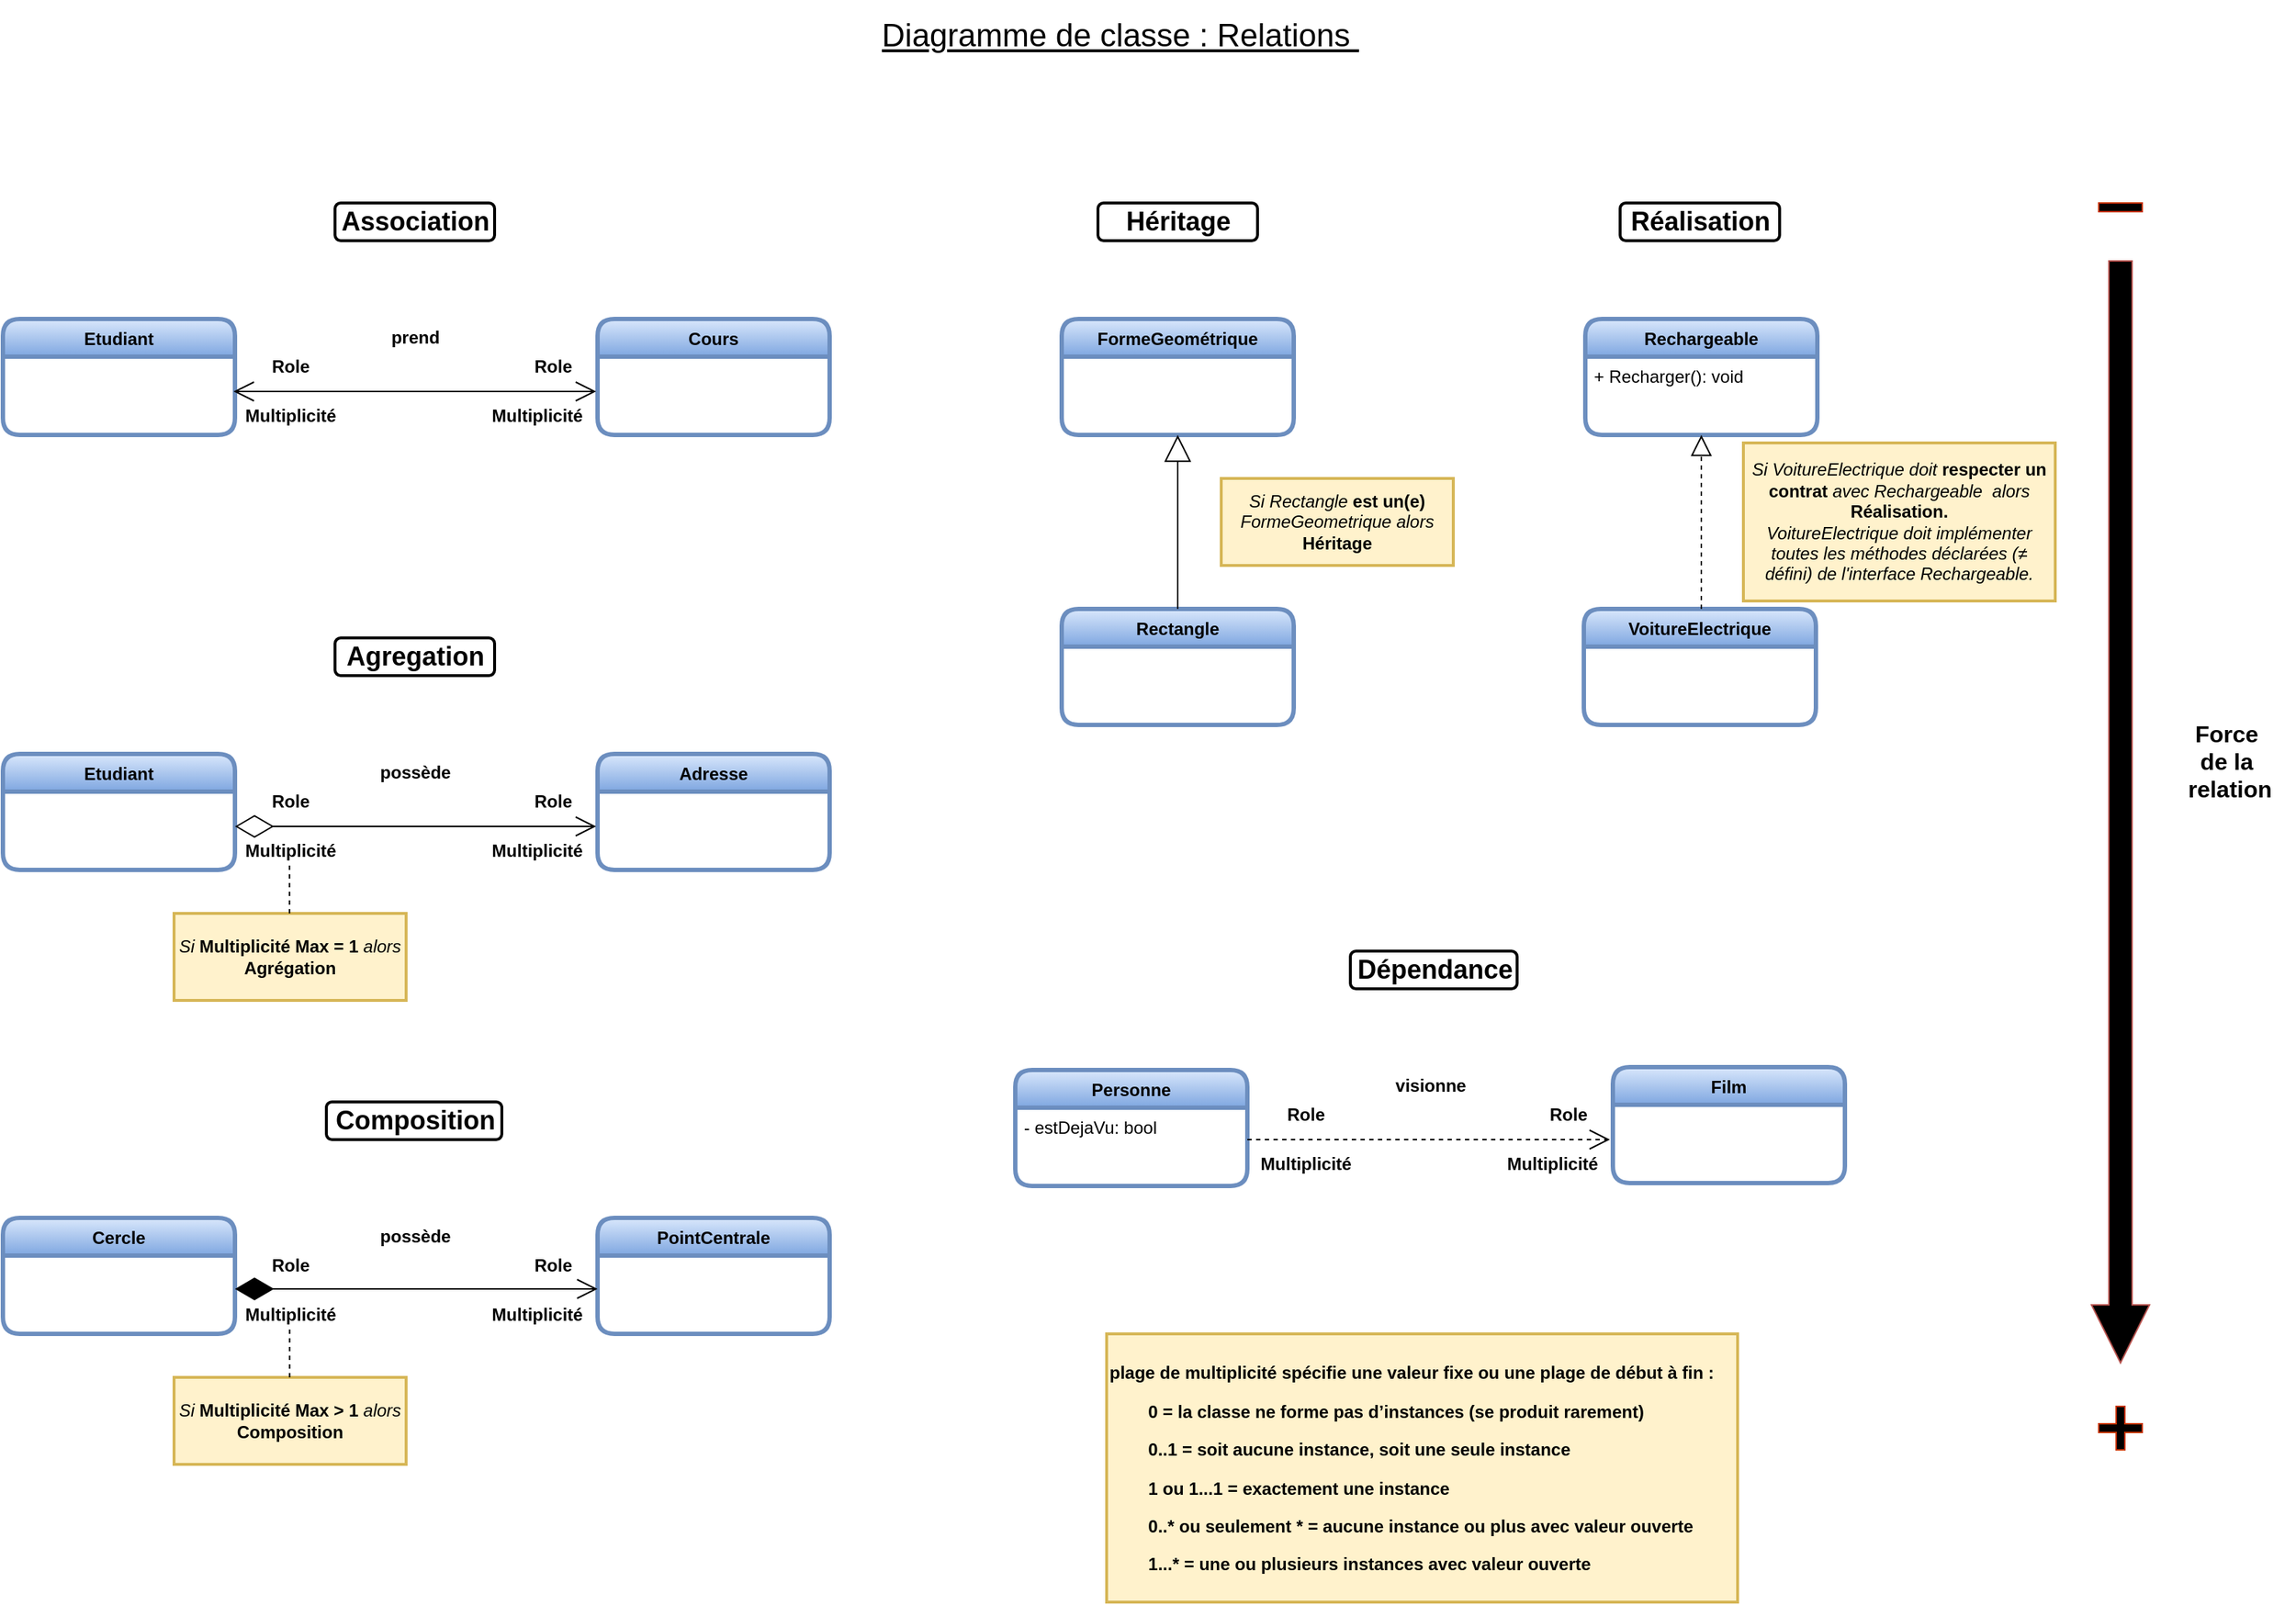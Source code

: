 <mxfile version="26.0.9">
  <diagram name="Page-1" id="M4C6xEtLF-uh_DKwhokW">
    <mxGraphModel dx="1793" dy="1045" grid="0" gridSize="10" guides="1" tooltips="1" connect="1" arrows="1" fold="1" page="1" pageScale="1" pageWidth="827" pageHeight="1169" background="#ffffff" math="0" shadow="0">
      <root>
        <mxCell id="0" />
        <mxCell id="1" parent="0" />
        <mxCell id="d_4lq_td915cmehGtjuc-1" value="Cours" style="swimlane;fontStyle=1;align=center;verticalAlign=top;childLayout=stackLayout;horizontal=1;startSize=26;horizontalStack=0;resizeParent=1;resizeParentMax=0;resizeLast=0;collapsible=1;marginBottom=0;whiteSpace=wrap;html=1;strokeWidth=3;rounded=1;fillColor=#dae8fc;strokeColor=#6c8ebf;gradientColor=#7ea6e0;" vertex="1" parent="1">
          <mxGeometry x="480" y="280" width="160" height="80" as="geometry" />
        </mxCell>
        <mxCell id="d_4lq_td915cmehGtjuc-5" value="&lt;font style=&quot;font-size: 22px;&quot;&gt;&lt;span style=&quot;font-weight: normal;&quot;&gt;&lt;u&gt;Diagramme de classe : Relations&amp;nbsp;&lt;/u&gt;&lt;/span&gt;&lt;/font&gt;" style="text;align=center;fontStyle=1;verticalAlign=middle;spacingLeft=3;spacingRight=3;strokeColor=none;rotatable=0;points=[[0,0.5],[1,0.5]];portConstraint=eastwest;html=1;fontSize=20;spacingBottom=0;spacing=12;" vertex="1" parent="1">
          <mxGeometry x="640" y="60" width="399" height="50" as="geometry" />
        </mxCell>
        <mxCell id="d_4lq_td915cmehGtjuc-6" value="Etudiant" style="swimlane;fontStyle=1;align=center;verticalAlign=top;childLayout=stackLayout;horizontal=1;startSize=26;horizontalStack=0;resizeParent=1;resizeParentMax=0;resizeLast=0;collapsible=1;marginBottom=0;whiteSpace=wrap;html=1;strokeWidth=3;rounded=1;fillColor=#dae8fc;strokeColor=#6c8ebf;gradientColor=#7ea6e0;" vertex="1" parent="1">
          <mxGeometry x="70" y="280" width="160" height="80" as="geometry" />
        </mxCell>
        <mxCell id="d_4lq_td915cmehGtjuc-26" value="&lt;font style=&quot;font-size: 18px;&quot;&gt;Association&lt;/font&gt;" style="text;align=center;fontStyle=1;verticalAlign=middle;spacingLeft=3;spacingRight=3;rotatable=0;points=[[0,0.5],[1,0.5]];portConstraint=eastwest;html=1;strokeColor=default;strokeWidth=2;rounded=1;" vertex="1" parent="1">
          <mxGeometry x="299" y="200" width="110" height="26" as="geometry" />
        </mxCell>
        <mxCell id="d_4lq_td915cmehGtjuc-27" value="&lt;font style=&quot;font-size: 18px;&quot;&gt;Agregation&lt;/font&gt;" style="text;align=center;fontStyle=1;verticalAlign=middle;spacingLeft=3;spacingRight=3;rotatable=0;points=[[0,0.5],[1,0.5]];portConstraint=eastwest;html=1;strokeColor=default;strokeWidth=2;rounded=1;" vertex="1" parent="1">
          <mxGeometry x="299" y="500" width="110" height="26" as="geometry" />
        </mxCell>
        <mxCell id="d_4lq_td915cmehGtjuc-33" value="prend" style="text;align=center;fontStyle=1;verticalAlign=middle;spacingLeft=3;spacingRight=3;strokeColor=none;rotatable=0;points=[[0,0.5],[1,0.5]];portConstraint=eastwest;html=1;" vertex="1" parent="1">
          <mxGeometry x="314" y="280" width="80" height="26" as="geometry" />
        </mxCell>
        <mxCell id="d_4lq_td915cmehGtjuc-37" value="Role" style="text;align=center;fontStyle=1;verticalAlign=middle;spacingLeft=3;spacingRight=3;strokeColor=none;rotatable=0;points=[[0,0.5],[1,0.5]];portConstraint=eastwest;html=1;" vertex="1" parent="1">
          <mxGeometry x="409" y="300" width="80" height="26" as="geometry" />
        </mxCell>
        <mxCell id="d_4lq_td915cmehGtjuc-38" value="Role" style="text;align=center;fontStyle=1;verticalAlign=middle;spacingLeft=3;spacingRight=3;strokeColor=none;rotatable=0;points=[[0,0.5],[1,0.5]];portConstraint=eastwest;html=1;" vertex="1" parent="1">
          <mxGeometry x="228" y="300" width="80" height="26" as="geometry" />
        </mxCell>
        <mxCell id="d_4lq_td915cmehGtjuc-39" value="Multiplicité" style="text;align=center;fontStyle=1;verticalAlign=middle;spacingLeft=3;spacingRight=3;strokeColor=none;rotatable=0;points=[[0,0.5],[1,0.5]];portConstraint=eastwest;html=1;" vertex="1" parent="1">
          <mxGeometry x="228" y="334" width="80" height="26" as="geometry" />
        </mxCell>
        <mxCell id="d_4lq_td915cmehGtjuc-40" value="Multiplicité" style="text;align=center;fontStyle=1;verticalAlign=middle;spacingLeft=3;spacingRight=3;strokeColor=none;rotatable=0;points=[[0,0.5],[1,0.5]];portConstraint=eastwest;html=1;" vertex="1" parent="1">
          <mxGeometry x="398" y="334" width="80" height="26" as="geometry" />
        </mxCell>
        <mxCell id="d_4lq_td915cmehGtjuc-42" value="" style="endArrow=open;endFill=1;endSize=12;html=1;rounded=0;" edge="1" parent="1">
          <mxGeometry width="160" relative="1" as="geometry">
            <mxPoint x="339" y="330" as="sourcePoint" />
            <mxPoint x="479" y="330" as="targetPoint" />
          </mxGeometry>
        </mxCell>
        <mxCell id="d_4lq_td915cmehGtjuc-43" value="" style="endArrow=open;endFill=1;endSize=12;html=1;rounded=0;" edge="1" parent="1">
          <mxGeometry width="160" relative="1" as="geometry">
            <mxPoint x="339" y="330" as="sourcePoint" />
            <mxPoint x="229" y="330" as="targetPoint" />
          </mxGeometry>
        </mxCell>
        <mxCell id="d_4lq_td915cmehGtjuc-44" value="Adresse" style="swimlane;fontStyle=1;align=center;verticalAlign=top;childLayout=stackLayout;horizontal=1;startSize=26;horizontalStack=0;resizeParent=1;resizeParentMax=0;resizeLast=0;collapsible=1;marginBottom=0;whiteSpace=wrap;html=1;strokeWidth=3;rounded=1;fillColor=#dae8fc;strokeColor=#6c8ebf;gradientColor=#7ea6e0;" vertex="1" parent="1">
          <mxGeometry x="480" y="580" width="160" height="80" as="geometry" />
        </mxCell>
        <mxCell id="d_4lq_td915cmehGtjuc-45" value="Etudiant" style="swimlane;fontStyle=1;align=center;verticalAlign=top;childLayout=stackLayout;horizontal=1;startSize=26;horizontalStack=0;resizeParent=1;resizeParentMax=0;resizeLast=0;collapsible=1;marginBottom=0;whiteSpace=wrap;html=1;strokeWidth=3;rounded=1;fillColor=#dae8fc;strokeColor=#6c8ebf;gradientColor=#7ea6e0;" vertex="1" parent="1">
          <mxGeometry x="70" y="580" width="160" height="80" as="geometry" />
        </mxCell>
        <mxCell id="d_4lq_td915cmehGtjuc-46" value="possède" style="text;align=center;fontStyle=1;verticalAlign=middle;spacingLeft=3;spacingRight=3;strokeColor=none;rotatable=0;points=[[0,0.5],[1,0.5]];portConstraint=eastwest;html=1;" vertex="1" parent="1">
          <mxGeometry x="314" y="580" width="80" height="26" as="geometry" />
        </mxCell>
        <mxCell id="d_4lq_td915cmehGtjuc-47" value="Role" style="text;align=center;fontStyle=1;verticalAlign=middle;spacingLeft=3;spacingRight=3;strokeColor=none;rotatable=0;points=[[0,0.5],[1,0.5]];portConstraint=eastwest;html=1;" vertex="1" parent="1">
          <mxGeometry x="409" y="600" width="80" height="26" as="geometry" />
        </mxCell>
        <mxCell id="d_4lq_td915cmehGtjuc-48" value="Role" style="text;align=center;fontStyle=1;verticalAlign=middle;spacingLeft=3;spacingRight=3;strokeColor=none;rotatable=0;points=[[0,0.5],[1,0.5]];portConstraint=eastwest;html=1;" vertex="1" parent="1">
          <mxGeometry x="228" y="600" width="80" height="26" as="geometry" />
        </mxCell>
        <mxCell id="d_4lq_td915cmehGtjuc-49" value="Multiplicité" style="text;align=center;fontStyle=1;verticalAlign=middle;spacingLeft=3;spacingRight=3;strokeColor=none;rotatable=0;points=[[0,0.5],[1,0.5]];portConstraint=eastwest;html=1;" vertex="1" parent="1">
          <mxGeometry x="228" y="634" width="80" height="26" as="geometry" />
        </mxCell>
        <mxCell id="d_4lq_td915cmehGtjuc-50" value="Multiplicité" style="text;align=center;fontStyle=1;verticalAlign=middle;spacingLeft=3;spacingRight=3;strokeColor=none;rotatable=0;points=[[0,0.5],[1,0.5]];portConstraint=eastwest;html=1;" vertex="1" parent="1">
          <mxGeometry x="398" y="634" width="80" height="26" as="geometry" />
        </mxCell>
        <mxCell id="d_4lq_td915cmehGtjuc-51" value="" style="endArrow=open;endFill=1;endSize=12;html=1;rounded=0;" edge="1" parent="1">
          <mxGeometry width="160" relative="1" as="geometry">
            <mxPoint x="339" y="630" as="sourcePoint" />
            <mxPoint x="479" y="630" as="targetPoint" />
          </mxGeometry>
        </mxCell>
        <mxCell id="d_4lq_td915cmehGtjuc-53" value="" style="endArrow=diamondThin;endFill=0;endSize=24;html=1;rounded=0;" edge="1" parent="1">
          <mxGeometry width="160" relative="1" as="geometry">
            <mxPoint x="340" y="630" as="sourcePoint" />
            <mxPoint x="230" y="630" as="targetPoint" />
          </mxGeometry>
        </mxCell>
        <mxCell id="d_4lq_td915cmehGtjuc-55" value="&lt;font style=&quot;font-size: 18px;&quot;&gt;Composition&lt;/font&gt;" style="text;align=center;fontStyle=1;verticalAlign=middle;spacingLeft=3;spacingRight=3;rotatable=0;points=[[0,0.5],[1,0.5]];portConstraint=eastwest;html=1;strokeColor=default;strokeWidth=2;rounded=1;" vertex="1" parent="1">
          <mxGeometry x="293" y="820" width="121" height="26" as="geometry" />
        </mxCell>
        <mxCell id="d_4lq_td915cmehGtjuc-56" value="PointCentrale" style="swimlane;fontStyle=1;align=center;verticalAlign=top;childLayout=stackLayout;horizontal=1;startSize=26;horizontalStack=0;resizeParent=1;resizeParentMax=0;resizeLast=0;collapsible=1;marginBottom=0;whiteSpace=wrap;html=1;strokeWidth=3;rounded=1;fillColor=#dae8fc;strokeColor=#6c8ebf;gradientColor=#7ea6e0;" vertex="1" parent="1">
          <mxGeometry x="480" y="900" width="160" height="80" as="geometry" />
        </mxCell>
        <mxCell id="d_4lq_td915cmehGtjuc-57" value="Cercle" style="swimlane;fontStyle=1;align=center;verticalAlign=top;childLayout=stackLayout;horizontal=1;startSize=26;horizontalStack=0;resizeParent=1;resizeParentMax=0;resizeLast=0;collapsible=1;marginBottom=0;whiteSpace=wrap;html=1;strokeWidth=3;rounded=1;fillColor=#dae8fc;strokeColor=#6c8ebf;gradientColor=#7ea6e0;" vertex="1" parent="1">
          <mxGeometry x="70" y="900" width="160" height="80" as="geometry" />
        </mxCell>
        <mxCell id="d_4lq_td915cmehGtjuc-58" value="possède" style="text;align=center;fontStyle=1;verticalAlign=middle;spacingLeft=3;spacingRight=3;strokeColor=none;rotatable=0;points=[[0,0.5],[1,0.5]];portConstraint=eastwest;html=1;" vertex="1" parent="1">
          <mxGeometry x="314" y="900" width="80" height="26" as="geometry" />
        </mxCell>
        <mxCell id="d_4lq_td915cmehGtjuc-59" value="Role" style="text;align=center;fontStyle=1;verticalAlign=middle;spacingLeft=3;spacingRight=3;strokeColor=none;rotatable=0;points=[[0,0.5],[1,0.5]];portConstraint=eastwest;html=1;" vertex="1" parent="1">
          <mxGeometry x="409" y="920" width="80" height="26" as="geometry" />
        </mxCell>
        <mxCell id="d_4lq_td915cmehGtjuc-60" value="Role" style="text;align=center;fontStyle=1;verticalAlign=middle;spacingLeft=3;spacingRight=3;strokeColor=none;rotatable=0;points=[[0,0.5],[1,0.5]];portConstraint=eastwest;html=1;" vertex="1" parent="1">
          <mxGeometry x="228" y="920" width="80" height="26" as="geometry" />
        </mxCell>
        <mxCell id="d_4lq_td915cmehGtjuc-61" value="Multiplicité" style="text;align=center;fontStyle=1;verticalAlign=middle;spacingLeft=3;spacingRight=3;strokeColor=none;rotatable=0;points=[[0,0.5],[1,0.5]];portConstraint=eastwest;html=1;" vertex="1" parent="1">
          <mxGeometry x="228" y="954" width="80" height="26" as="geometry" />
        </mxCell>
        <mxCell id="d_4lq_td915cmehGtjuc-62" value="Multiplicité" style="text;align=center;fontStyle=1;verticalAlign=middle;spacingLeft=3;spacingRight=3;strokeColor=none;rotatable=0;points=[[0,0.5],[1,0.5]];portConstraint=eastwest;html=1;" vertex="1" parent="1">
          <mxGeometry x="398" y="954" width="80" height="26" as="geometry" />
        </mxCell>
        <mxCell id="d_4lq_td915cmehGtjuc-63" value="" style="endArrow=open;endFill=1;endSize=12;html=1;rounded=0;" edge="1" parent="1">
          <mxGeometry width="160" relative="1" as="geometry">
            <mxPoint x="340" y="949" as="sourcePoint" />
            <mxPoint x="480" y="949" as="targetPoint" />
          </mxGeometry>
        </mxCell>
        <mxCell id="d_4lq_td915cmehGtjuc-65" value="&lt;i&gt;Si&lt;/i&gt; &lt;b&gt;&lt;font style=&quot;color: rgb(0, 0, 0);&quot;&gt;Multiplicité Max = 1&lt;/font&gt;&lt;/b&gt; &lt;i&gt;alors&lt;/i&gt;&lt;br&gt;&lt;font style=&quot;color: rgb(0, 0, 0);&quot;&gt;&lt;b&gt;Agrégation&lt;/b&gt;&lt;/font&gt;" style="text;html=1;align=center;verticalAlign=middle;whiteSpace=wrap;rounded=0;fillColor=#fff2cc;strokeColor=#d6b656;strokeWidth=2;" vertex="1" parent="1">
          <mxGeometry x="188" y="690" width="160" height="60" as="geometry" />
        </mxCell>
        <mxCell id="d_4lq_td915cmehGtjuc-66" value="&lt;i&gt;Si&lt;/i&gt; &lt;b&gt;Multiplicité Max &amp;gt; 1&lt;/b&gt; &lt;i&gt;alors&lt;/i&gt;&lt;br&gt;&lt;b&gt;Composition&lt;/b&gt;" style="text;html=1;align=center;verticalAlign=middle;whiteSpace=wrap;rounded=0;fillColor=#fff2cc;strokeColor=#d6b656;strokeWidth=2;" vertex="1" parent="1">
          <mxGeometry x="188" y="1010" width="160" height="60" as="geometry" />
        </mxCell>
        <mxCell id="d_4lq_td915cmehGtjuc-68" value="" style="endArrow=diamondThin;endFill=1;endSize=24;html=1;rounded=0;" edge="1" parent="1">
          <mxGeometry width="160" relative="1" as="geometry">
            <mxPoint x="340" y="949" as="sourcePoint" />
            <mxPoint x="230" y="949" as="targetPoint" />
          </mxGeometry>
        </mxCell>
        <mxCell id="d_4lq_td915cmehGtjuc-69" value="" style="html=1;shadow=0;dashed=0;align=center;verticalAlign=middle;shape=mxgraph.arrows2.arrow;dy=0.6;dx=40;direction=south;notch=0;fillColor=default;gradientColor=light-dark(#3333FF,#EDEDED);strokeColor=#b85450;gradientDirection=east;" vertex="1" parent="1">
          <mxGeometry x="1510" y="240" width="40" height="760" as="geometry" />
        </mxCell>
        <mxCell id="d_4lq_td915cmehGtjuc-71" value="" style="shape=cross;whiteSpace=wrap;html=1;fillColor=#000000;fontColor=#000000;strokeColor=#C73500;" vertex="1" parent="1">
          <mxGeometry x="1515" y="1030" width="30" height="30" as="geometry" />
        </mxCell>
        <mxCell id="d_4lq_td915cmehGtjuc-73" value="" style="rounded=0;whiteSpace=wrap;html=1;strokeColor=light-dark(#C73500,#EDEDED);fillColor=#000000;" vertex="1" parent="1">
          <mxGeometry x="1515" y="200" width="30" height="6" as="geometry" />
        </mxCell>
        <mxCell id="d_4lq_td915cmehGtjuc-74" value="&lt;font style=&quot;font-size: 16px;&quot;&gt;Force&amp;nbsp;&lt;/font&gt;&lt;div&gt;&lt;font style=&quot;font-size: 16px;&quot;&gt;de la&amp;nbsp;&lt;/font&gt;&lt;/div&gt;&lt;div&gt;&lt;font style=&quot;font-size: 16px;&quot;&gt;relation&lt;/font&gt;&lt;/div&gt;" style="text;align=center;fontStyle=1;verticalAlign=middle;spacingLeft=3;spacingRight=3;strokeColor=none;rotatable=0;points=[[0,0.5],[1,0.5]];portConstraint=eastwest;html=1;direction=west;" vertex="1" parent="1">
          <mxGeometry x="1560" y="545" width="90" height="80" as="geometry" />
        </mxCell>
        <mxCell id="d_4lq_td915cmehGtjuc-75" value="FormeGeométrique" style="swimlane;fontStyle=1;align=center;verticalAlign=top;childLayout=stackLayout;horizontal=1;startSize=26;horizontalStack=0;resizeParent=1;resizeParentMax=0;resizeLast=0;collapsible=1;marginBottom=0;whiteSpace=wrap;html=1;strokeWidth=3;rounded=1;fillColor=#dae8fc;strokeColor=#6c8ebf;gradientColor=#7ea6e0;" vertex="1" parent="1">
          <mxGeometry x="800" y="280" width="160" height="80" as="geometry" />
        </mxCell>
        <mxCell id="d_4lq_td915cmehGtjuc-76" value="&lt;font style=&quot;font-size: 18px;&quot;&gt;Héritage&lt;/font&gt;" style="text;align=center;fontStyle=1;verticalAlign=middle;spacingLeft=3;spacingRight=3;rotatable=0;points=[[0,0.5],[1,0.5]];portConstraint=eastwest;html=1;strokeColor=default;strokeWidth=2;rounded=1;" vertex="1" parent="1">
          <mxGeometry x="825" y="200" width="110" height="26" as="geometry" />
        </mxCell>
        <mxCell id="d_4lq_td915cmehGtjuc-77" value="Rectangle" style="swimlane;fontStyle=1;align=center;verticalAlign=top;childLayout=stackLayout;horizontal=1;startSize=26;horizontalStack=0;resizeParent=1;resizeParentMax=0;resizeLast=0;collapsible=1;marginBottom=0;whiteSpace=wrap;html=1;strokeWidth=3;rounded=1;fillColor=#dae8fc;strokeColor=#6c8ebf;gradientColor=#7ea6e0;" vertex="1" parent="1">
          <mxGeometry x="800" y="480" width="160" height="80" as="geometry" />
        </mxCell>
        <mxCell id="d_4lq_td915cmehGtjuc-78" value="" style="endArrow=block;endSize=16;endFill=0;html=1;rounded=0;entryX=0.5;entryY=1;entryDx=0;entryDy=0;exitX=0.5;exitY=0;exitDx=0;exitDy=0;" edge="1" parent="1" source="d_4lq_td915cmehGtjuc-77" target="d_4lq_td915cmehGtjuc-75">
          <mxGeometry width="160" relative="1" as="geometry">
            <mxPoint x="880" y="440" as="sourcePoint" />
            <mxPoint x="1040" y="440" as="targetPoint" />
          </mxGeometry>
        </mxCell>
        <mxCell id="d_4lq_td915cmehGtjuc-79" value="&lt;i&gt;Si Rectangle&lt;/i&gt;&lt;b&gt; est un(e) &lt;/b&gt;&lt;i&gt;FormeGeometrique&lt;/i&gt;&lt;b&gt;&amp;nbsp;&lt;/b&gt;&lt;i&gt;alors&lt;/i&gt;&lt;br&gt;&lt;b&gt;Héritage&lt;/b&gt;" style="text;html=1;align=center;verticalAlign=middle;whiteSpace=wrap;rounded=0;fillColor=#fff2cc;strokeColor=#d6b656;strokeWidth=2;" vertex="1" parent="1">
          <mxGeometry x="910" y="390" width="160" height="60" as="geometry" />
        </mxCell>
        <mxCell id="d_4lq_td915cmehGtjuc-81" value="&lt;font style=&quot;font-size: 18px;&quot;&gt;Réalisation&lt;/font&gt;" style="text;align=center;fontStyle=1;verticalAlign=middle;spacingLeft=3;spacingRight=3;rotatable=0;points=[[0,0.5],[1,0.5]];portConstraint=eastwest;html=1;strokeColor=default;strokeWidth=2;rounded=1;" vertex="1" parent="1">
          <mxGeometry x="1185" y="200" width="110" height="26" as="geometry" />
        </mxCell>
        <mxCell id="d_4lq_td915cmehGtjuc-82" value="VoitureElectrique" style="swimlane;fontStyle=1;align=center;verticalAlign=top;childLayout=stackLayout;horizontal=1;startSize=26;horizontalStack=0;resizeParent=1;resizeParentMax=0;resizeLast=0;collapsible=1;marginBottom=0;whiteSpace=wrap;html=1;strokeWidth=3;rounded=1;fillColor=#dae8fc;strokeColor=#6c8ebf;gradientColor=#7ea6e0;" vertex="1" parent="1">
          <mxGeometry x="1160" y="480" width="160" height="80" as="geometry" />
        </mxCell>
        <mxCell id="d_4lq_td915cmehGtjuc-84" value="&lt;i&gt;Si VoitureElectrique&lt;/i&gt;&lt;b&gt;&amp;nbsp;&lt;/b&gt;&lt;i&gt;doit&lt;/i&gt;&lt;b&gt; respecter un contrat&lt;/b&gt;&lt;i&gt; avec&lt;/i&gt;&lt;b&gt;&amp;nbsp;&lt;/b&gt;&lt;i&gt;Rechargeable&lt;/i&gt;&lt;i&gt;&amp;nbsp;&lt;/i&gt;&lt;i&gt;&amp;nbsp;&lt;/i&gt;&lt;i&gt;alors&lt;/i&gt;&lt;br&gt;&lt;b&gt;Réalisation.&lt;br&gt;&lt;/b&gt;&lt;i&gt;VoitureElectrique doit implémenter toutes les méthodes déclarées (&lt;/i&gt;≠ &lt;i&gt;défini)&amp;nbsp;de l&#39;interface Rechargeable.&lt;/i&gt;" style="text;html=1;align=center;verticalAlign=middle;whiteSpace=wrap;rounded=0;fillColor=#fff2cc;strokeColor=#d6b656;strokeWidth=2;" vertex="1" parent="1">
          <mxGeometry x="1270" y="365.5" width="215" height="109" as="geometry" />
        </mxCell>
        <mxCell id="d_4lq_td915cmehGtjuc-85" value="Rechargeable" style="swimlane;fontStyle=1;align=center;verticalAlign=top;childLayout=stackLayout;horizontal=1;startSize=26;horizontalStack=0;resizeParent=1;resizeParentMax=0;resizeLast=0;collapsible=1;marginBottom=0;whiteSpace=wrap;html=1;rounded=1;strokeWidth=3;strokeColor=#6c8ebf;fillColor=#dae8fc;gradientColor=#7ea6e0;" vertex="1" parent="1">
          <mxGeometry x="1161" y="280" width="160" height="80" as="geometry" />
        </mxCell>
        <mxCell id="d_4lq_td915cmehGtjuc-88" value="+ Recharger(): void" style="text;strokeColor=none;fillColor=none;align=left;verticalAlign=top;spacingLeft=4;spacingRight=4;overflow=hidden;rotatable=0;points=[[0,0.5],[1,0.5]];portConstraint=eastwest;whiteSpace=wrap;html=1;" vertex="1" parent="d_4lq_td915cmehGtjuc-85">
          <mxGeometry y="26" width="160" height="54" as="geometry" />
        </mxCell>
        <mxCell id="d_4lq_td915cmehGtjuc-90" value="" style="endArrow=block;dashed=1;endFill=0;endSize=12;html=1;rounded=0;" edge="1" parent="1">
          <mxGeometry width="160" relative="1" as="geometry">
            <mxPoint x="1241" y="480" as="sourcePoint" />
            <mxPoint x="1241" y="360" as="targetPoint" />
          </mxGeometry>
        </mxCell>
        <mxCell id="d_4lq_td915cmehGtjuc-92" value="Film" style="swimlane;fontStyle=1;align=center;verticalAlign=top;childLayout=stackLayout;horizontal=1;startSize=26;horizontalStack=0;resizeParent=1;resizeParentMax=0;resizeLast=0;collapsible=1;marginBottom=0;whiteSpace=wrap;html=1;strokeWidth=3;rounded=1;fillColor=#dae8fc;strokeColor=#6c8ebf;gradientColor=#7ea6e0;" vertex="1" parent="1">
          <mxGeometry x="1180" y="796" width="160" height="80" as="geometry" />
        </mxCell>
        <mxCell id="d_4lq_td915cmehGtjuc-94" value="&lt;font style=&quot;font-size: 18px;&quot;&gt;Dépendance&lt;/font&gt;" style="text;align=center;fontStyle=1;verticalAlign=middle;spacingLeft=3;spacingRight=3;rotatable=0;points=[[0,0.5],[1,0.5]];portConstraint=eastwest;html=1;strokeColor=default;strokeWidth=2;rounded=1;" vertex="1" parent="1">
          <mxGeometry x="999" y="716" width="115" height="26" as="geometry" />
        </mxCell>
        <mxCell id="d_4lq_td915cmehGtjuc-95" value="visionne" style="text;align=center;fontStyle=1;verticalAlign=middle;spacingLeft=3;spacingRight=3;strokeColor=none;rotatable=0;points=[[0,0.5],[1,0.5]];portConstraint=eastwest;html=1;" vertex="1" parent="1">
          <mxGeometry x="1014" y="796" width="80" height="26" as="geometry" />
        </mxCell>
        <mxCell id="d_4lq_td915cmehGtjuc-96" value="Role" style="text;align=center;fontStyle=1;verticalAlign=middle;spacingLeft=3;spacingRight=3;strokeColor=none;rotatable=0;points=[[0,0.5],[1,0.5]];portConstraint=eastwest;html=1;" vertex="1" parent="1">
          <mxGeometry x="1109" y="816" width="80" height="26" as="geometry" />
        </mxCell>
        <mxCell id="d_4lq_td915cmehGtjuc-97" value="Role" style="text;align=center;fontStyle=1;verticalAlign=middle;spacingLeft=3;spacingRight=3;strokeColor=none;rotatable=0;points=[[0,0.5],[1,0.5]];portConstraint=eastwest;html=1;" vertex="1" parent="1">
          <mxGeometry x="928" y="816" width="80" height="26" as="geometry" />
        </mxCell>
        <mxCell id="d_4lq_td915cmehGtjuc-98" value="Multiplicité" style="text;align=center;fontStyle=1;verticalAlign=middle;spacingLeft=3;spacingRight=3;strokeColor=none;rotatable=0;points=[[0,0.5],[1,0.5]];portConstraint=eastwest;html=1;" vertex="1" parent="1">
          <mxGeometry x="928" y="850" width="80" height="26" as="geometry" />
        </mxCell>
        <mxCell id="d_4lq_td915cmehGtjuc-99" value="Multiplicité" style="text;align=center;fontStyle=1;verticalAlign=middle;spacingLeft=3;spacingRight=3;strokeColor=none;rotatable=0;points=[[0,0.5],[1,0.5]];portConstraint=eastwest;html=1;" vertex="1" parent="1">
          <mxGeometry x="1098" y="850" width="80" height="26" as="geometry" />
        </mxCell>
        <mxCell id="d_4lq_td915cmehGtjuc-102" value="Personne" style="swimlane;fontStyle=1;align=center;verticalAlign=top;childLayout=stackLayout;horizontal=1;startSize=26;horizontalStack=0;resizeParent=1;resizeParentMax=0;resizeLast=0;collapsible=1;marginBottom=0;whiteSpace=wrap;html=1;rounded=1;strokeWidth=3;strokeColor=#6c8ebf;fillColor=#dae8fc;gradientColor=#7ea6e0;" vertex="1" parent="1">
          <mxGeometry x="768" y="798" width="160" height="80" as="geometry" />
        </mxCell>
        <mxCell id="d_4lq_td915cmehGtjuc-103" value="- estDejaVu: bool" style="text;strokeColor=none;fillColor=none;align=left;verticalAlign=top;spacingLeft=4;spacingRight=4;overflow=hidden;rotatable=0;points=[[0,0.5],[1,0.5]];portConstraint=eastwest;whiteSpace=wrap;html=1;" vertex="1" parent="d_4lq_td915cmehGtjuc-102">
          <mxGeometry y="26" width="160" height="54" as="geometry" />
        </mxCell>
        <mxCell id="d_4lq_td915cmehGtjuc-105" value="" style="endArrow=open;endSize=12;dashed=1;html=1;rounded=0;" edge="1" parent="1">
          <mxGeometry x="0.04" y="-64" width="160" relative="1" as="geometry">
            <mxPoint x="928" y="846" as="sourcePoint" />
            <mxPoint x="1178" y="846" as="targetPoint" />
            <mxPoint as="offset" />
          </mxGeometry>
        </mxCell>
        <mxCell id="d_4lq_td915cmehGtjuc-106" value="" style="endArrow=none;dashed=1;html=1;rounded=0;" edge="1" parent="1">
          <mxGeometry width="50" height="50" relative="1" as="geometry">
            <mxPoint x="267.63" y="690" as="sourcePoint" />
            <mxPoint x="267.63" y="655" as="targetPoint" />
          </mxGeometry>
        </mxCell>
        <mxCell id="d_4lq_td915cmehGtjuc-107" value="" style="endArrow=none;dashed=1;html=1;rounded=0;" edge="1" parent="1">
          <mxGeometry width="50" height="50" relative="1" as="geometry">
            <mxPoint x="267.7" y="1010" as="sourcePoint" />
            <mxPoint x="267.7" y="975" as="targetPoint" />
          </mxGeometry>
        </mxCell>
        <mxCell id="d_4lq_td915cmehGtjuc-108" value="&lt;p&gt;&lt;b&gt;plage de multiplicité spécifie une valeur fixe ou une plage de début à fin :&lt;/b&gt;&lt;/p&gt;&lt;p&gt;&lt;b&gt;&lt;span style=&quot;white-space: pre;&quot;&gt;&#x9;&lt;/span&gt;0 = la classe ne forme pas d’instances (se produit rarement)&lt;/b&gt;&lt;/p&gt;&lt;p&gt;&lt;b&gt;&lt;span style=&quot;white-space: pre;&quot;&gt;&#x9;&lt;/span&gt;0..1 = soit aucune instance, soit une seule instance&lt;/b&gt;&lt;/p&gt;&lt;p&gt;&lt;b&gt;&lt;span style=&quot;white-space: pre;&quot;&gt;&#x9;&lt;/span&gt;1 ou 1...1 = exactement une instance&lt;/b&gt;&lt;/p&gt;&lt;p&gt;&lt;b&gt;&lt;span style=&quot;white-space: pre;&quot;&gt;&#x9;&lt;/span&gt;0..* ou seulement * = aucune instance ou plus avec valeur ouverte&lt;/b&gt;&lt;/p&gt;&lt;p&gt;&lt;b&gt;&lt;span style=&quot;white-space: pre;&quot;&gt;&#x9;&lt;/span&gt;1...* = une ou plusieurs instances avec valeur ouverte&lt;/b&gt;&lt;/p&gt;" style="text;html=1;align=left;verticalAlign=middle;whiteSpace=wrap;rounded=0;fillColor=#fff2cc;strokeColor=#d6b656;strokeWidth=2;" vertex="1" parent="1">
          <mxGeometry x="831" y="980" width="435" height="185" as="geometry" />
        </mxCell>
      </root>
    </mxGraphModel>
  </diagram>
</mxfile>
